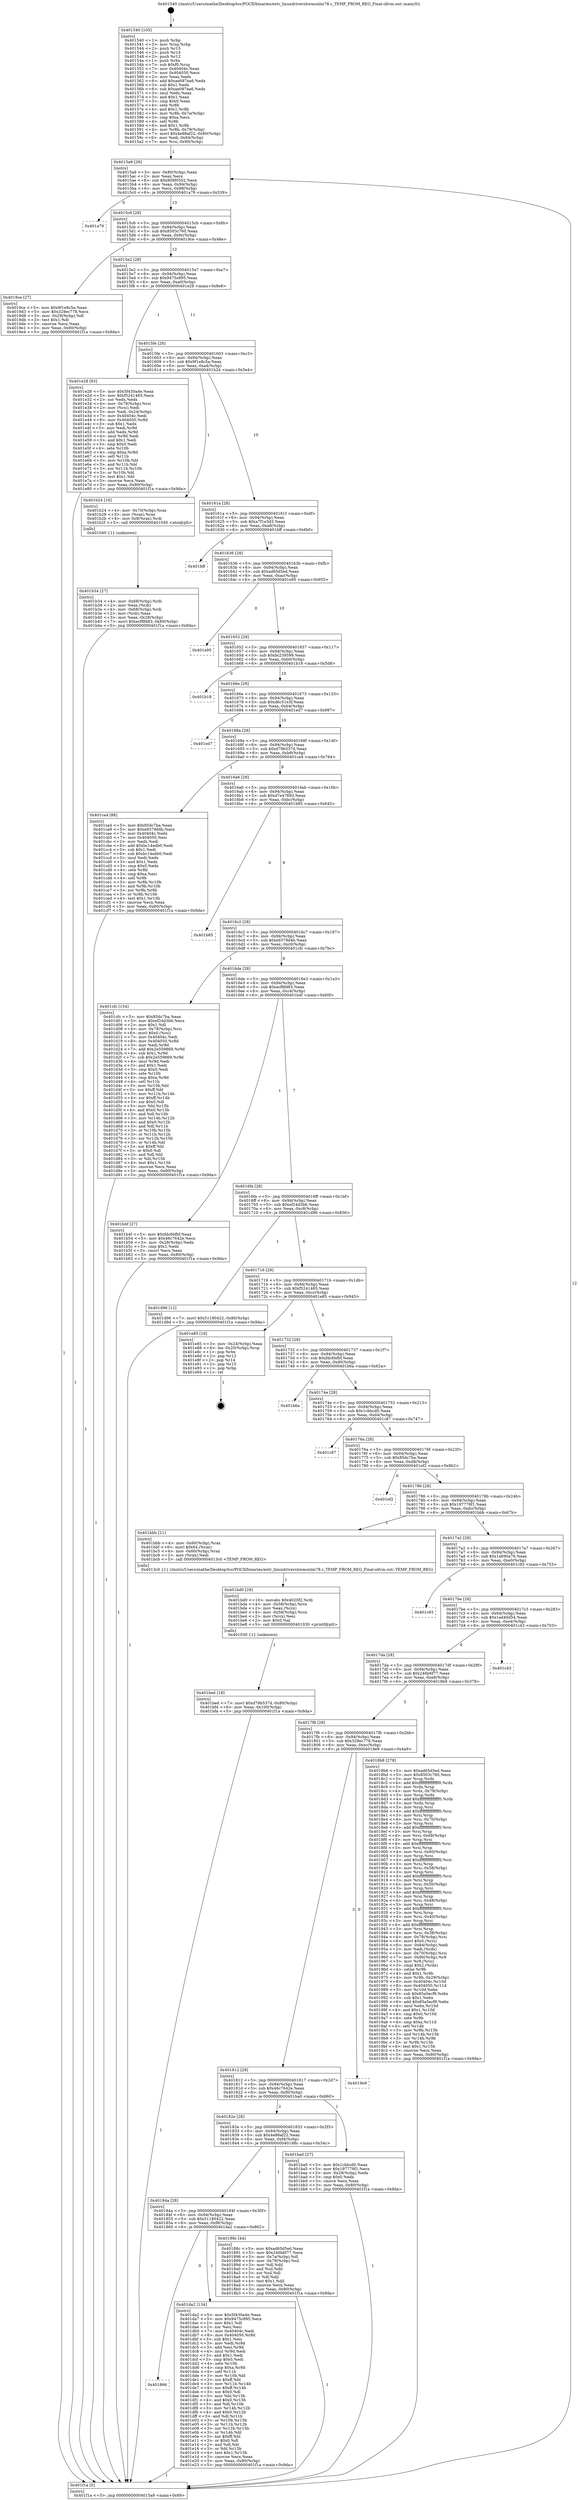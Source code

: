 digraph "0x401540" {
  label = "0x401540 (/mnt/c/Users/mathe/Desktop/tcc/POCII/binaries/extr_linuxdrivershwmonlm78.c_TEMP_FROM_REG_Final-ollvm.out::main(0))"
  labelloc = "t"
  node[shape=record]

  Entry [label="",width=0.3,height=0.3,shape=circle,fillcolor=black,style=filled]
  "0x4015a9" [label="{
     0x4015a9 [29]\l
     | [instrs]\l
     &nbsp;&nbsp;0x4015a9 \<+3\>: mov -0x80(%rbp),%eax\l
     &nbsp;&nbsp;0x4015ac \<+2\>: mov %eax,%ecx\l
     &nbsp;&nbsp;0x4015ae \<+6\>: sub $0x808f0502,%ecx\l
     &nbsp;&nbsp;0x4015b4 \<+6\>: mov %eax,-0x94(%rbp)\l
     &nbsp;&nbsp;0x4015ba \<+6\>: mov %ecx,-0x98(%rbp)\l
     &nbsp;&nbsp;0x4015c0 \<+6\>: je 0000000000401a79 \<main+0x539\>\l
  }"]
  "0x401a79" [label="{
     0x401a79\l
  }", style=dashed]
  "0x4015c6" [label="{
     0x4015c6 [28]\l
     | [instrs]\l
     &nbsp;&nbsp;0x4015c6 \<+5\>: jmp 00000000004015cb \<main+0x8b\>\l
     &nbsp;&nbsp;0x4015cb \<+6\>: mov -0x94(%rbp),%eax\l
     &nbsp;&nbsp;0x4015d1 \<+5\>: sub $0x8503c760,%eax\l
     &nbsp;&nbsp;0x4015d6 \<+6\>: mov %eax,-0x9c(%rbp)\l
     &nbsp;&nbsp;0x4015dc \<+6\>: je 00000000004019ce \<main+0x48e\>\l
  }"]
  Exit [label="",width=0.3,height=0.3,shape=circle,fillcolor=black,style=filled,peripheries=2]
  "0x4019ce" [label="{
     0x4019ce [27]\l
     | [instrs]\l
     &nbsp;&nbsp;0x4019ce \<+5\>: mov $0x9f1e8c5a,%eax\l
     &nbsp;&nbsp;0x4019d3 \<+5\>: mov $0x329ec778,%ecx\l
     &nbsp;&nbsp;0x4019d8 \<+3\>: mov -0x29(%rbp),%dl\l
     &nbsp;&nbsp;0x4019db \<+3\>: test $0x1,%dl\l
     &nbsp;&nbsp;0x4019de \<+3\>: cmovne %ecx,%eax\l
     &nbsp;&nbsp;0x4019e1 \<+3\>: mov %eax,-0x80(%rbp)\l
     &nbsp;&nbsp;0x4019e4 \<+5\>: jmp 0000000000401f1a \<main+0x9da\>\l
  }"]
  "0x4015e2" [label="{
     0x4015e2 [28]\l
     | [instrs]\l
     &nbsp;&nbsp;0x4015e2 \<+5\>: jmp 00000000004015e7 \<main+0xa7\>\l
     &nbsp;&nbsp;0x4015e7 \<+6\>: mov -0x94(%rbp),%eax\l
     &nbsp;&nbsp;0x4015ed \<+5\>: sub $0x9475c895,%eax\l
     &nbsp;&nbsp;0x4015f2 \<+6\>: mov %eax,-0xa0(%rbp)\l
     &nbsp;&nbsp;0x4015f8 \<+6\>: je 0000000000401e28 \<main+0x8e8\>\l
  }"]
  "0x401866" [label="{
     0x401866\l
  }", style=dashed]
  "0x401e28" [label="{
     0x401e28 [93]\l
     | [instrs]\l
     &nbsp;&nbsp;0x401e28 \<+5\>: mov $0x5f430a4e,%eax\l
     &nbsp;&nbsp;0x401e2d \<+5\>: mov $0xf5241465,%ecx\l
     &nbsp;&nbsp;0x401e32 \<+2\>: xor %edx,%edx\l
     &nbsp;&nbsp;0x401e34 \<+4\>: mov -0x78(%rbp),%rsi\l
     &nbsp;&nbsp;0x401e38 \<+2\>: mov (%rsi),%edi\l
     &nbsp;&nbsp;0x401e3a \<+3\>: mov %edi,-0x24(%rbp)\l
     &nbsp;&nbsp;0x401e3d \<+7\>: mov 0x40404c,%edi\l
     &nbsp;&nbsp;0x401e44 \<+8\>: mov 0x404050,%r8d\l
     &nbsp;&nbsp;0x401e4c \<+3\>: sub $0x1,%edx\l
     &nbsp;&nbsp;0x401e4f \<+3\>: mov %edi,%r9d\l
     &nbsp;&nbsp;0x401e52 \<+3\>: add %edx,%r9d\l
     &nbsp;&nbsp;0x401e55 \<+4\>: imul %r9d,%edi\l
     &nbsp;&nbsp;0x401e59 \<+3\>: and $0x1,%edi\l
     &nbsp;&nbsp;0x401e5c \<+3\>: cmp $0x0,%edi\l
     &nbsp;&nbsp;0x401e5f \<+4\>: sete %r10b\l
     &nbsp;&nbsp;0x401e63 \<+4\>: cmp $0xa,%r8d\l
     &nbsp;&nbsp;0x401e67 \<+4\>: setl %r11b\l
     &nbsp;&nbsp;0x401e6b \<+3\>: mov %r10b,%bl\l
     &nbsp;&nbsp;0x401e6e \<+3\>: and %r11b,%bl\l
     &nbsp;&nbsp;0x401e71 \<+3\>: xor %r11b,%r10b\l
     &nbsp;&nbsp;0x401e74 \<+3\>: or %r10b,%bl\l
     &nbsp;&nbsp;0x401e77 \<+3\>: test $0x1,%bl\l
     &nbsp;&nbsp;0x401e7a \<+3\>: cmovne %ecx,%eax\l
     &nbsp;&nbsp;0x401e7d \<+3\>: mov %eax,-0x80(%rbp)\l
     &nbsp;&nbsp;0x401e80 \<+5\>: jmp 0000000000401f1a \<main+0x9da\>\l
  }"]
  "0x4015fe" [label="{
     0x4015fe [28]\l
     | [instrs]\l
     &nbsp;&nbsp;0x4015fe \<+5\>: jmp 0000000000401603 \<main+0xc3\>\l
     &nbsp;&nbsp;0x401603 \<+6\>: mov -0x94(%rbp),%eax\l
     &nbsp;&nbsp;0x401609 \<+5\>: sub $0x9f1e8c5a,%eax\l
     &nbsp;&nbsp;0x40160e \<+6\>: mov %eax,-0xa4(%rbp)\l
     &nbsp;&nbsp;0x401614 \<+6\>: je 0000000000401b24 \<main+0x5e4\>\l
  }"]
  "0x401da2" [label="{
     0x401da2 [134]\l
     | [instrs]\l
     &nbsp;&nbsp;0x401da2 \<+5\>: mov $0x5f430a4e,%eax\l
     &nbsp;&nbsp;0x401da7 \<+5\>: mov $0x9475c895,%ecx\l
     &nbsp;&nbsp;0x401dac \<+2\>: mov $0x1,%dl\l
     &nbsp;&nbsp;0x401dae \<+2\>: xor %esi,%esi\l
     &nbsp;&nbsp;0x401db0 \<+7\>: mov 0x40404c,%edi\l
     &nbsp;&nbsp;0x401db7 \<+8\>: mov 0x404050,%r8d\l
     &nbsp;&nbsp;0x401dbf \<+3\>: sub $0x1,%esi\l
     &nbsp;&nbsp;0x401dc2 \<+3\>: mov %edi,%r9d\l
     &nbsp;&nbsp;0x401dc5 \<+3\>: add %esi,%r9d\l
     &nbsp;&nbsp;0x401dc8 \<+4\>: imul %r9d,%edi\l
     &nbsp;&nbsp;0x401dcc \<+3\>: and $0x1,%edi\l
     &nbsp;&nbsp;0x401dcf \<+3\>: cmp $0x0,%edi\l
     &nbsp;&nbsp;0x401dd2 \<+4\>: sete %r10b\l
     &nbsp;&nbsp;0x401dd6 \<+4\>: cmp $0xa,%r8d\l
     &nbsp;&nbsp;0x401dda \<+4\>: setl %r11b\l
     &nbsp;&nbsp;0x401dde \<+3\>: mov %r10b,%bl\l
     &nbsp;&nbsp;0x401de1 \<+3\>: xor $0xff,%bl\l
     &nbsp;&nbsp;0x401de4 \<+3\>: mov %r11b,%r14b\l
     &nbsp;&nbsp;0x401de7 \<+4\>: xor $0xff,%r14b\l
     &nbsp;&nbsp;0x401deb \<+3\>: xor $0x0,%dl\l
     &nbsp;&nbsp;0x401dee \<+3\>: mov %bl,%r15b\l
     &nbsp;&nbsp;0x401df1 \<+4\>: and $0x0,%r15b\l
     &nbsp;&nbsp;0x401df5 \<+3\>: and %dl,%r10b\l
     &nbsp;&nbsp;0x401df8 \<+3\>: mov %r14b,%r12b\l
     &nbsp;&nbsp;0x401dfb \<+4\>: and $0x0,%r12b\l
     &nbsp;&nbsp;0x401dff \<+3\>: and %dl,%r11b\l
     &nbsp;&nbsp;0x401e02 \<+3\>: or %r10b,%r15b\l
     &nbsp;&nbsp;0x401e05 \<+3\>: or %r11b,%r12b\l
     &nbsp;&nbsp;0x401e08 \<+3\>: xor %r12b,%r15b\l
     &nbsp;&nbsp;0x401e0b \<+3\>: or %r14b,%bl\l
     &nbsp;&nbsp;0x401e0e \<+3\>: xor $0xff,%bl\l
     &nbsp;&nbsp;0x401e11 \<+3\>: or $0x0,%dl\l
     &nbsp;&nbsp;0x401e14 \<+2\>: and %dl,%bl\l
     &nbsp;&nbsp;0x401e16 \<+3\>: or %bl,%r15b\l
     &nbsp;&nbsp;0x401e19 \<+4\>: test $0x1,%r15b\l
     &nbsp;&nbsp;0x401e1d \<+3\>: cmovne %ecx,%eax\l
     &nbsp;&nbsp;0x401e20 \<+3\>: mov %eax,-0x80(%rbp)\l
     &nbsp;&nbsp;0x401e23 \<+5\>: jmp 0000000000401f1a \<main+0x9da\>\l
  }"]
  "0x401b24" [label="{
     0x401b24 [16]\l
     | [instrs]\l
     &nbsp;&nbsp;0x401b24 \<+4\>: mov -0x70(%rbp),%rax\l
     &nbsp;&nbsp;0x401b28 \<+3\>: mov (%rax),%rax\l
     &nbsp;&nbsp;0x401b2b \<+4\>: mov 0x8(%rax),%rdi\l
     &nbsp;&nbsp;0x401b2f \<+5\>: call 0000000000401040 \<atoi@plt\>\l
     | [calls]\l
     &nbsp;&nbsp;0x401040 \{1\} (unknown)\l
  }"]
  "0x40161a" [label="{
     0x40161a [28]\l
     | [instrs]\l
     &nbsp;&nbsp;0x40161a \<+5\>: jmp 000000000040161f \<main+0xdf\>\l
     &nbsp;&nbsp;0x40161f \<+6\>: mov -0x94(%rbp),%eax\l
     &nbsp;&nbsp;0x401625 \<+5\>: sub $0xa7f1e3d3,%eax\l
     &nbsp;&nbsp;0x40162a \<+6\>: mov %eax,-0xa8(%rbp)\l
     &nbsp;&nbsp;0x401630 \<+6\>: je 0000000000401bff \<main+0x6bf\>\l
  }"]
  "0x401bed" [label="{
     0x401bed [18]\l
     | [instrs]\l
     &nbsp;&nbsp;0x401bed \<+7\>: movl $0xd79b537d,-0x80(%rbp)\l
     &nbsp;&nbsp;0x401bf4 \<+6\>: mov %eax,-0x100(%rbp)\l
     &nbsp;&nbsp;0x401bfa \<+5\>: jmp 0000000000401f1a \<main+0x9da\>\l
  }"]
  "0x401bff" [label="{
     0x401bff\l
  }", style=dashed]
  "0x401636" [label="{
     0x401636 [28]\l
     | [instrs]\l
     &nbsp;&nbsp;0x401636 \<+5\>: jmp 000000000040163b \<main+0xfb\>\l
     &nbsp;&nbsp;0x40163b \<+6\>: mov -0x94(%rbp),%eax\l
     &nbsp;&nbsp;0x401641 \<+5\>: sub $0xad65d5ed,%eax\l
     &nbsp;&nbsp;0x401646 \<+6\>: mov %eax,-0xac(%rbp)\l
     &nbsp;&nbsp;0x40164c \<+6\>: je 0000000000401e95 \<main+0x955\>\l
  }"]
  "0x401bd0" [label="{
     0x401bd0 [29]\l
     | [instrs]\l
     &nbsp;&nbsp;0x401bd0 \<+10\>: movabs $0x4020f2,%rdi\l
     &nbsp;&nbsp;0x401bda \<+4\>: mov -0x58(%rbp),%rcx\l
     &nbsp;&nbsp;0x401bde \<+2\>: mov %eax,(%rcx)\l
     &nbsp;&nbsp;0x401be0 \<+4\>: mov -0x58(%rbp),%rcx\l
     &nbsp;&nbsp;0x401be4 \<+2\>: mov (%rcx),%esi\l
     &nbsp;&nbsp;0x401be6 \<+2\>: mov $0x0,%al\l
     &nbsp;&nbsp;0x401be8 \<+5\>: call 0000000000401030 \<printf@plt\>\l
     | [calls]\l
     &nbsp;&nbsp;0x401030 \{1\} (unknown)\l
  }"]
  "0x401e95" [label="{
     0x401e95\l
  }", style=dashed]
  "0x401652" [label="{
     0x401652 [28]\l
     | [instrs]\l
     &nbsp;&nbsp;0x401652 \<+5\>: jmp 0000000000401657 \<main+0x117\>\l
     &nbsp;&nbsp;0x401657 \<+6\>: mov -0x94(%rbp),%eax\l
     &nbsp;&nbsp;0x40165d \<+5\>: sub $0xbc239599,%eax\l
     &nbsp;&nbsp;0x401662 \<+6\>: mov %eax,-0xb0(%rbp)\l
     &nbsp;&nbsp;0x401668 \<+6\>: je 0000000000401b18 \<main+0x5d8\>\l
  }"]
  "0x401b34" [label="{
     0x401b34 [27]\l
     | [instrs]\l
     &nbsp;&nbsp;0x401b34 \<+4\>: mov -0x68(%rbp),%rdi\l
     &nbsp;&nbsp;0x401b38 \<+2\>: mov %eax,(%rdi)\l
     &nbsp;&nbsp;0x401b3a \<+4\>: mov -0x68(%rbp),%rdi\l
     &nbsp;&nbsp;0x401b3e \<+2\>: mov (%rdi),%eax\l
     &nbsp;&nbsp;0x401b40 \<+3\>: mov %eax,-0x28(%rbp)\l
     &nbsp;&nbsp;0x401b43 \<+7\>: movl $0xecf8fd83,-0x80(%rbp)\l
     &nbsp;&nbsp;0x401b4a \<+5\>: jmp 0000000000401f1a \<main+0x9da\>\l
  }"]
  "0x401b18" [label="{
     0x401b18\l
  }", style=dashed]
  "0x40166e" [label="{
     0x40166e [28]\l
     | [instrs]\l
     &nbsp;&nbsp;0x40166e \<+5\>: jmp 0000000000401673 \<main+0x133\>\l
     &nbsp;&nbsp;0x401673 \<+6\>: mov -0x94(%rbp),%eax\l
     &nbsp;&nbsp;0x401679 \<+5\>: sub $0xd6c51e3f,%eax\l
     &nbsp;&nbsp;0x40167e \<+6\>: mov %eax,-0xb4(%rbp)\l
     &nbsp;&nbsp;0x401684 \<+6\>: je 0000000000401ed7 \<main+0x997\>\l
  }"]
  "0x401540" [label="{
     0x401540 [105]\l
     | [instrs]\l
     &nbsp;&nbsp;0x401540 \<+1\>: push %rbp\l
     &nbsp;&nbsp;0x401541 \<+3\>: mov %rsp,%rbp\l
     &nbsp;&nbsp;0x401544 \<+2\>: push %r15\l
     &nbsp;&nbsp;0x401546 \<+2\>: push %r14\l
     &nbsp;&nbsp;0x401548 \<+2\>: push %r12\l
     &nbsp;&nbsp;0x40154a \<+1\>: push %rbx\l
     &nbsp;&nbsp;0x40154b \<+7\>: sub $0xf0,%rsp\l
     &nbsp;&nbsp;0x401552 \<+7\>: mov 0x40404c,%eax\l
     &nbsp;&nbsp;0x401559 \<+7\>: mov 0x404050,%ecx\l
     &nbsp;&nbsp;0x401560 \<+2\>: mov %eax,%edx\l
     &nbsp;&nbsp;0x401562 \<+6\>: add $0xae087ea6,%edx\l
     &nbsp;&nbsp;0x401568 \<+3\>: sub $0x1,%edx\l
     &nbsp;&nbsp;0x40156b \<+6\>: sub $0xae087ea6,%edx\l
     &nbsp;&nbsp;0x401571 \<+3\>: imul %edx,%eax\l
     &nbsp;&nbsp;0x401574 \<+3\>: and $0x1,%eax\l
     &nbsp;&nbsp;0x401577 \<+3\>: cmp $0x0,%eax\l
     &nbsp;&nbsp;0x40157a \<+4\>: sete %r8b\l
     &nbsp;&nbsp;0x40157e \<+4\>: and $0x1,%r8b\l
     &nbsp;&nbsp;0x401582 \<+4\>: mov %r8b,-0x7a(%rbp)\l
     &nbsp;&nbsp;0x401586 \<+3\>: cmp $0xa,%ecx\l
     &nbsp;&nbsp;0x401589 \<+4\>: setl %r8b\l
     &nbsp;&nbsp;0x40158d \<+4\>: and $0x1,%r8b\l
     &nbsp;&nbsp;0x401591 \<+4\>: mov %r8b,-0x79(%rbp)\l
     &nbsp;&nbsp;0x401595 \<+7\>: movl $0x4e88af22,-0x80(%rbp)\l
     &nbsp;&nbsp;0x40159c \<+6\>: mov %edi,-0x84(%rbp)\l
     &nbsp;&nbsp;0x4015a2 \<+7\>: mov %rsi,-0x90(%rbp)\l
  }"]
  "0x401ed7" [label="{
     0x401ed7\l
  }", style=dashed]
  "0x40168a" [label="{
     0x40168a [28]\l
     | [instrs]\l
     &nbsp;&nbsp;0x40168a \<+5\>: jmp 000000000040168f \<main+0x14f\>\l
     &nbsp;&nbsp;0x40168f \<+6\>: mov -0x94(%rbp),%eax\l
     &nbsp;&nbsp;0x401695 \<+5\>: sub $0xd79b537d,%eax\l
     &nbsp;&nbsp;0x40169a \<+6\>: mov %eax,-0xb8(%rbp)\l
     &nbsp;&nbsp;0x4016a0 \<+6\>: je 0000000000401ca4 \<main+0x764\>\l
  }"]
  "0x401f1a" [label="{
     0x401f1a [5]\l
     | [instrs]\l
     &nbsp;&nbsp;0x401f1a \<+5\>: jmp 00000000004015a9 \<main+0x69\>\l
  }"]
  "0x401ca4" [label="{
     0x401ca4 [88]\l
     | [instrs]\l
     &nbsp;&nbsp;0x401ca4 \<+5\>: mov $0x85dc7ba,%eax\l
     &nbsp;&nbsp;0x401ca9 \<+5\>: mov $0xe9379d4b,%ecx\l
     &nbsp;&nbsp;0x401cae \<+7\>: mov 0x40404c,%edx\l
     &nbsp;&nbsp;0x401cb5 \<+7\>: mov 0x404050,%esi\l
     &nbsp;&nbsp;0x401cbc \<+2\>: mov %edx,%edi\l
     &nbsp;&nbsp;0x401cbe \<+6\>: add $0xbc14edb0,%edi\l
     &nbsp;&nbsp;0x401cc4 \<+3\>: sub $0x1,%edi\l
     &nbsp;&nbsp;0x401cc7 \<+6\>: sub $0xbc14edb0,%edi\l
     &nbsp;&nbsp;0x401ccd \<+3\>: imul %edi,%edx\l
     &nbsp;&nbsp;0x401cd0 \<+3\>: and $0x1,%edx\l
     &nbsp;&nbsp;0x401cd3 \<+3\>: cmp $0x0,%edx\l
     &nbsp;&nbsp;0x401cd6 \<+4\>: sete %r8b\l
     &nbsp;&nbsp;0x401cda \<+3\>: cmp $0xa,%esi\l
     &nbsp;&nbsp;0x401cdd \<+4\>: setl %r9b\l
     &nbsp;&nbsp;0x401ce1 \<+3\>: mov %r8b,%r10b\l
     &nbsp;&nbsp;0x401ce4 \<+3\>: and %r9b,%r10b\l
     &nbsp;&nbsp;0x401ce7 \<+3\>: xor %r9b,%r8b\l
     &nbsp;&nbsp;0x401cea \<+3\>: or %r8b,%r10b\l
     &nbsp;&nbsp;0x401ced \<+4\>: test $0x1,%r10b\l
     &nbsp;&nbsp;0x401cf1 \<+3\>: cmovne %ecx,%eax\l
     &nbsp;&nbsp;0x401cf4 \<+3\>: mov %eax,-0x80(%rbp)\l
     &nbsp;&nbsp;0x401cf7 \<+5\>: jmp 0000000000401f1a \<main+0x9da\>\l
  }"]
  "0x4016a6" [label="{
     0x4016a6 [28]\l
     | [instrs]\l
     &nbsp;&nbsp;0x4016a6 \<+5\>: jmp 00000000004016ab \<main+0x16b\>\l
     &nbsp;&nbsp;0x4016ab \<+6\>: mov -0x94(%rbp),%eax\l
     &nbsp;&nbsp;0x4016b1 \<+5\>: sub $0xd7e47693,%eax\l
     &nbsp;&nbsp;0x4016b6 \<+6\>: mov %eax,-0xbc(%rbp)\l
     &nbsp;&nbsp;0x4016bc \<+6\>: je 0000000000401b85 \<main+0x645\>\l
  }"]
  "0x40184a" [label="{
     0x40184a [28]\l
     | [instrs]\l
     &nbsp;&nbsp;0x40184a \<+5\>: jmp 000000000040184f \<main+0x30f\>\l
     &nbsp;&nbsp;0x40184f \<+6\>: mov -0x94(%rbp),%eax\l
     &nbsp;&nbsp;0x401855 \<+5\>: sub $0x51180422,%eax\l
     &nbsp;&nbsp;0x40185a \<+6\>: mov %eax,-0xf8(%rbp)\l
     &nbsp;&nbsp;0x401860 \<+6\>: je 0000000000401da2 \<main+0x862\>\l
  }"]
  "0x401b85" [label="{
     0x401b85\l
  }", style=dashed]
  "0x4016c2" [label="{
     0x4016c2 [28]\l
     | [instrs]\l
     &nbsp;&nbsp;0x4016c2 \<+5\>: jmp 00000000004016c7 \<main+0x187\>\l
     &nbsp;&nbsp;0x4016c7 \<+6\>: mov -0x94(%rbp),%eax\l
     &nbsp;&nbsp;0x4016cd \<+5\>: sub $0xe9379d4b,%eax\l
     &nbsp;&nbsp;0x4016d2 \<+6\>: mov %eax,-0xc0(%rbp)\l
     &nbsp;&nbsp;0x4016d8 \<+6\>: je 0000000000401cfc \<main+0x7bc\>\l
  }"]
  "0x40188c" [label="{
     0x40188c [44]\l
     | [instrs]\l
     &nbsp;&nbsp;0x40188c \<+5\>: mov $0xad65d5ed,%eax\l
     &nbsp;&nbsp;0x401891 \<+5\>: mov $0x246b6f77,%ecx\l
     &nbsp;&nbsp;0x401896 \<+3\>: mov -0x7a(%rbp),%dl\l
     &nbsp;&nbsp;0x401899 \<+4\>: mov -0x79(%rbp),%sil\l
     &nbsp;&nbsp;0x40189d \<+3\>: mov %dl,%dil\l
     &nbsp;&nbsp;0x4018a0 \<+3\>: and %sil,%dil\l
     &nbsp;&nbsp;0x4018a3 \<+3\>: xor %sil,%dl\l
     &nbsp;&nbsp;0x4018a6 \<+3\>: or %dl,%dil\l
     &nbsp;&nbsp;0x4018a9 \<+4\>: test $0x1,%dil\l
     &nbsp;&nbsp;0x4018ad \<+3\>: cmovne %ecx,%eax\l
     &nbsp;&nbsp;0x4018b0 \<+3\>: mov %eax,-0x80(%rbp)\l
     &nbsp;&nbsp;0x4018b3 \<+5\>: jmp 0000000000401f1a \<main+0x9da\>\l
  }"]
  "0x401cfc" [label="{
     0x401cfc [154]\l
     | [instrs]\l
     &nbsp;&nbsp;0x401cfc \<+5\>: mov $0x85dc7ba,%eax\l
     &nbsp;&nbsp;0x401d01 \<+5\>: mov $0xef24d3b6,%ecx\l
     &nbsp;&nbsp;0x401d06 \<+2\>: mov $0x1,%dl\l
     &nbsp;&nbsp;0x401d08 \<+4\>: mov -0x78(%rbp),%rsi\l
     &nbsp;&nbsp;0x401d0c \<+6\>: movl $0x0,(%rsi)\l
     &nbsp;&nbsp;0x401d12 \<+7\>: mov 0x40404c,%edi\l
     &nbsp;&nbsp;0x401d19 \<+8\>: mov 0x404050,%r8d\l
     &nbsp;&nbsp;0x401d21 \<+3\>: mov %edi,%r9d\l
     &nbsp;&nbsp;0x401d24 \<+7\>: add $0x2e559869,%r9d\l
     &nbsp;&nbsp;0x401d2b \<+4\>: sub $0x1,%r9d\l
     &nbsp;&nbsp;0x401d2f \<+7\>: sub $0x2e559869,%r9d\l
     &nbsp;&nbsp;0x401d36 \<+4\>: imul %r9d,%edi\l
     &nbsp;&nbsp;0x401d3a \<+3\>: and $0x1,%edi\l
     &nbsp;&nbsp;0x401d3d \<+3\>: cmp $0x0,%edi\l
     &nbsp;&nbsp;0x401d40 \<+4\>: sete %r10b\l
     &nbsp;&nbsp;0x401d44 \<+4\>: cmp $0xa,%r8d\l
     &nbsp;&nbsp;0x401d48 \<+4\>: setl %r11b\l
     &nbsp;&nbsp;0x401d4c \<+3\>: mov %r10b,%bl\l
     &nbsp;&nbsp;0x401d4f \<+3\>: xor $0xff,%bl\l
     &nbsp;&nbsp;0x401d52 \<+3\>: mov %r11b,%r14b\l
     &nbsp;&nbsp;0x401d55 \<+4\>: xor $0xff,%r14b\l
     &nbsp;&nbsp;0x401d59 \<+3\>: xor $0x0,%dl\l
     &nbsp;&nbsp;0x401d5c \<+3\>: mov %bl,%r15b\l
     &nbsp;&nbsp;0x401d5f \<+4\>: and $0x0,%r15b\l
     &nbsp;&nbsp;0x401d63 \<+3\>: and %dl,%r10b\l
     &nbsp;&nbsp;0x401d66 \<+3\>: mov %r14b,%r12b\l
     &nbsp;&nbsp;0x401d69 \<+4\>: and $0x0,%r12b\l
     &nbsp;&nbsp;0x401d6d \<+3\>: and %dl,%r11b\l
     &nbsp;&nbsp;0x401d70 \<+3\>: or %r10b,%r15b\l
     &nbsp;&nbsp;0x401d73 \<+3\>: or %r11b,%r12b\l
     &nbsp;&nbsp;0x401d76 \<+3\>: xor %r12b,%r15b\l
     &nbsp;&nbsp;0x401d79 \<+3\>: or %r14b,%bl\l
     &nbsp;&nbsp;0x401d7c \<+3\>: xor $0xff,%bl\l
     &nbsp;&nbsp;0x401d7f \<+3\>: or $0x0,%dl\l
     &nbsp;&nbsp;0x401d82 \<+2\>: and %dl,%bl\l
     &nbsp;&nbsp;0x401d84 \<+3\>: or %bl,%r15b\l
     &nbsp;&nbsp;0x401d87 \<+4\>: test $0x1,%r15b\l
     &nbsp;&nbsp;0x401d8b \<+3\>: cmovne %ecx,%eax\l
     &nbsp;&nbsp;0x401d8e \<+3\>: mov %eax,-0x80(%rbp)\l
     &nbsp;&nbsp;0x401d91 \<+5\>: jmp 0000000000401f1a \<main+0x9da\>\l
  }"]
  "0x4016de" [label="{
     0x4016de [28]\l
     | [instrs]\l
     &nbsp;&nbsp;0x4016de \<+5\>: jmp 00000000004016e3 \<main+0x1a3\>\l
     &nbsp;&nbsp;0x4016e3 \<+6\>: mov -0x94(%rbp),%eax\l
     &nbsp;&nbsp;0x4016e9 \<+5\>: sub $0xecf8fd83,%eax\l
     &nbsp;&nbsp;0x4016ee \<+6\>: mov %eax,-0xc4(%rbp)\l
     &nbsp;&nbsp;0x4016f4 \<+6\>: je 0000000000401b4f \<main+0x60f\>\l
  }"]
  "0x40182e" [label="{
     0x40182e [28]\l
     | [instrs]\l
     &nbsp;&nbsp;0x40182e \<+5\>: jmp 0000000000401833 \<main+0x2f3\>\l
     &nbsp;&nbsp;0x401833 \<+6\>: mov -0x94(%rbp),%eax\l
     &nbsp;&nbsp;0x401839 \<+5\>: sub $0x4e88af22,%eax\l
     &nbsp;&nbsp;0x40183e \<+6\>: mov %eax,-0xf4(%rbp)\l
     &nbsp;&nbsp;0x401844 \<+6\>: je 000000000040188c \<main+0x34c\>\l
  }"]
  "0x401b4f" [label="{
     0x401b4f [27]\l
     | [instrs]\l
     &nbsp;&nbsp;0x401b4f \<+5\>: mov $0xfdc6bfbf,%eax\l
     &nbsp;&nbsp;0x401b54 \<+5\>: mov $0x46c7642e,%ecx\l
     &nbsp;&nbsp;0x401b59 \<+3\>: mov -0x28(%rbp),%edx\l
     &nbsp;&nbsp;0x401b5c \<+3\>: cmp $0x1,%edx\l
     &nbsp;&nbsp;0x401b5f \<+3\>: cmovl %ecx,%eax\l
     &nbsp;&nbsp;0x401b62 \<+3\>: mov %eax,-0x80(%rbp)\l
     &nbsp;&nbsp;0x401b65 \<+5\>: jmp 0000000000401f1a \<main+0x9da\>\l
  }"]
  "0x4016fa" [label="{
     0x4016fa [28]\l
     | [instrs]\l
     &nbsp;&nbsp;0x4016fa \<+5\>: jmp 00000000004016ff \<main+0x1bf\>\l
     &nbsp;&nbsp;0x4016ff \<+6\>: mov -0x94(%rbp),%eax\l
     &nbsp;&nbsp;0x401705 \<+5\>: sub $0xef24d3b6,%eax\l
     &nbsp;&nbsp;0x40170a \<+6\>: mov %eax,-0xc8(%rbp)\l
     &nbsp;&nbsp;0x401710 \<+6\>: je 0000000000401d96 \<main+0x856\>\l
  }"]
  "0x401ba0" [label="{
     0x401ba0 [27]\l
     | [instrs]\l
     &nbsp;&nbsp;0x401ba0 \<+5\>: mov $0x1cbbcd0,%eax\l
     &nbsp;&nbsp;0x401ba5 \<+5\>: mov $0x197778f1,%ecx\l
     &nbsp;&nbsp;0x401baa \<+3\>: mov -0x28(%rbp),%edx\l
     &nbsp;&nbsp;0x401bad \<+3\>: cmp $0x0,%edx\l
     &nbsp;&nbsp;0x401bb0 \<+3\>: cmove %ecx,%eax\l
     &nbsp;&nbsp;0x401bb3 \<+3\>: mov %eax,-0x80(%rbp)\l
     &nbsp;&nbsp;0x401bb6 \<+5\>: jmp 0000000000401f1a \<main+0x9da\>\l
  }"]
  "0x401d96" [label="{
     0x401d96 [12]\l
     | [instrs]\l
     &nbsp;&nbsp;0x401d96 \<+7\>: movl $0x51180422,-0x80(%rbp)\l
     &nbsp;&nbsp;0x401d9d \<+5\>: jmp 0000000000401f1a \<main+0x9da\>\l
  }"]
  "0x401716" [label="{
     0x401716 [28]\l
     | [instrs]\l
     &nbsp;&nbsp;0x401716 \<+5\>: jmp 000000000040171b \<main+0x1db\>\l
     &nbsp;&nbsp;0x40171b \<+6\>: mov -0x94(%rbp),%eax\l
     &nbsp;&nbsp;0x401721 \<+5\>: sub $0xf5241465,%eax\l
     &nbsp;&nbsp;0x401726 \<+6\>: mov %eax,-0xcc(%rbp)\l
     &nbsp;&nbsp;0x40172c \<+6\>: je 0000000000401e85 \<main+0x945\>\l
  }"]
  "0x401812" [label="{
     0x401812 [28]\l
     | [instrs]\l
     &nbsp;&nbsp;0x401812 \<+5\>: jmp 0000000000401817 \<main+0x2d7\>\l
     &nbsp;&nbsp;0x401817 \<+6\>: mov -0x94(%rbp),%eax\l
     &nbsp;&nbsp;0x40181d \<+5\>: sub $0x46c7642e,%eax\l
     &nbsp;&nbsp;0x401822 \<+6\>: mov %eax,-0xf0(%rbp)\l
     &nbsp;&nbsp;0x401828 \<+6\>: je 0000000000401ba0 \<main+0x660\>\l
  }"]
  "0x401e85" [label="{
     0x401e85 [16]\l
     | [instrs]\l
     &nbsp;&nbsp;0x401e85 \<+3\>: mov -0x24(%rbp),%eax\l
     &nbsp;&nbsp;0x401e88 \<+4\>: lea -0x20(%rbp),%rsp\l
     &nbsp;&nbsp;0x401e8c \<+1\>: pop %rbx\l
     &nbsp;&nbsp;0x401e8d \<+2\>: pop %r12\l
     &nbsp;&nbsp;0x401e8f \<+2\>: pop %r14\l
     &nbsp;&nbsp;0x401e91 \<+2\>: pop %r15\l
     &nbsp;&nbsp;0x401e93 \<+1\>: pop %rbp\l
     &nbsp;&nbsp;0x401e94 \<+1\>: ret\l
  }"]
  "0x401732" [label="{
     0x401732 [28]\l
     | [instrs]\l
     &nbsp;&nbsp;0x401732 \<+5\>: jmp 0000000000401737 \<main+0x1f7\>\l
     &nbsp;&nbsp;0x401737 \<+6\>: mov -0x94(%rbp),%eax\l
     &nbsp;&nbsp;0x40173d \<+5\>: sub $0xfdc6bfbf,%eax\l
     &nbsp;&nbsp;0x401742 \<+6\>: mov %eax,-0xd0(%rbp)\l
     &nbsp;&nbsp;0x401748 \<+6\>: je 0000000000401b6a \<main+0x62a\>\l
  }"]
  "0x4019e9" [label="{
     0x4019e9\l
  }", style=dashed]
  "0x401b6a" [label="{
     0x401b6a\l
  }", style=dashed]
  "0x40174e" [label="{
     0x40174e [28]\l
     | [instrs]\l
     &nbsp;&nbsp;0x40174e \<+5\>: jmp 0000000000401753 \<main+0x213\>\l
     &nbsp;&nbsp;0x401753 \<+6\>: mov -0x94(%rbp),%eax\l
     &nbsp;&nbsp;0x401759 \<+5\>: sub $0x1cbbcd0,%eax\l
     &nbsp;&nbsp;0x40175e \<+6\>: mov %eax,-0xd4(%rbp)\l
     &nbsp;&nbsp;0x401764 \<+6\>: je 0000000000401c87 \<main+0x747\>\l
  }"]
  "0x4017f6" [label="{
     0x4017f6 [28]\l
     | [instrs]\l
     &nbsp;&nbsp;0x4017f6 \<+5\>: jmp 00000000004017fb \<main+0x2bb\>\l
     &nbsp;&nbsp;0x4017fb \<+6\>: mov -0x94(%rbp),%eax\l
     &nbsp;&nbsp;0x401801 \<+5\>: sub $0x329ec778,%eax\l
     &nbsp;&nbsp;0x401806 \<+6\>: mov %eax,-0xec(%rbp)\l
     &nbsp;&nbsp;0x40180c \<+6\>: je 00000000004019e9 \<main+0x4a9\>\l
  }"]
  "0x401c87" [label="{
     0x401c87\l
  }", style=dashed]
  "0x40176a" [label="{
     0x40176a [28]\l
     | [instrs]\l
     &nbsp;&nbsp;0x40176a \<+5\>: jmp 000000000040176f \<main+0x22f\>\l
     &nbsp;&nbsp;0x40176f \<+6\>: mov -0x94(%rbp),%eax\l
     &nbsp;&nbsp;0x401775 \<+5\>: sub $0x85dc7ba,%eax\l
     &nbsp;&nbsp;0x40177a \<+6\>: mov %eax,-0xd8(%rbp)\l
     &nbsp;&nbsp;0x401780 \<+6\>: je 0000000000401ef2 \<main+0x9b2\>\l
  }"]
  "0x4018b8" [label="{
     0x4018b8 [278]\l
     | [instrs]\l
     &nbsp;&nbsp;0x4018b8 \<+5\>: mov $0xad65d5ed,%eax\l
     &nbsp;&nbsp;0x4018bd \<+5\>: mov $0x8503c760,%ecx\l
     &nbsp;&nbsp;0x4018c2 \<+3\>: mov %rsp,%rdx\l
     &nbsp;&nbsp;0x4018c5 \<+4\>: add $0xfffffffffffffff0,%rdx\l
     &nbsp;&nbsp;0x4018c9 \<+3\>: mov %rdx,%rsp\l
     &nbsp;&nbsp;0x4018cc \<+4\>: mov %rdx,-0x78(%rbp)\l
     &nbsp;&nbsp;0x4018d0 \<+3\>: mov %rsp,%rdx\l
     &nbsp;&nbsp;0x4018d3 \<+4\>: add $0xfffffffffffffff0,%rdx\l
     &nbsp;&nbsp;0x4018d7 \<+3\>: mov %rdx,%rsp\l
     &nbsp;&nbsp;0x4018da \<+3\>: mov %rsp,%rsi\l
     &nbsp;&nbsp;0x4018dd \<+4\>: add $0xfffffffffffffff0,%rsi\l
     &nbsp;&nbsp;0x4018e1 \<+3\>: mov %rsi,%rsp\l
     &nbsp;&nbsp;0x4018e4 \<+4\>: mov %rsi,-0x70(%rbp)\l
     &nbsp;&nbsp;0x4018e8 \<+3\>: mov %rsp,%rsi\l
     &nbsp;&nbsp;0x4018eb \<+4\>: add $0xfffffffffffffff0,%rsi\l
     &nbsp;&nbsp;0x4018ef \<+3\>: mov %rsi,%rsp\l
     &nbsp;&nbsp;0x4018f2 \<+4\>: mov %rsi,-0x68(%rbp)\l
     &nbsp;&nbsp;0x4018f6 \<+3\>: mov %rsp,%rsi\l
     &nbsp;&nbsp;0x4018f9 \<+4\>: add $0xfffffffffffffff0,%rsi\l
     &nbsp;&nbsp;0x4018fd \<+3\>: mov %rsi,%rsp\l
     &nbsp;&nbsp;0x401900 \<+4\>: mov %rsi,-0x60(%rbp)\l
     &nbsp;&nbsp;0x401904 \<+3\>: mov %rsp,%rsi\l
     &nbsp;&nbsp;0x401907 \<+4\>: add $0xfffffffffffffff0,%rsi\l
     &nbsp;&nbsp;0x40190b \<+3\>: mov %rsi,%rsp\l
     &nbsp;&nbsp;0x40190e \<+4\>: mov %rsi,-0x58(%rbp)\l
     &nbsp;&nbsp;0x401912 \<+3\>: mov %rsp,%rsi\l
     &nbsp;&nbsp;0x401915 \<+4\>: add $0xfffffffffffffff0,%rsi\l
     &nbsp;&nbsp;0x401919 \<+3\>: mov %rsi,%rsp\l
     &nbsp;&nbsp;0x40191c \<+4\>: mov %rsi,-0x50(%rbp)\l
     &nbsp;&nbsp;0x401920 \<+3\>: mov %rsp,%rsi\l
     &nbsp;&nbsp;0x401923 \<+4\>: add $0xfffffffffffffff0,%rsi\l
     &nbsp;&nbsp;0x401927 \<+3\>: mov %rsi,%rsp\l
     &nbsp;&nbsp;0x40192a \<+4\>: mov %rsi,-0x48(%rbp)\l
     &nbsp;&nbsp;0x40192e \<+3\>: mov %rsp,%rsi\l
     &nbsp;&nbsp;0x401931 \<+4\>: add $0xfffffffffffffff0,%rsi\l
     &nbsp;&nbsp;0x401935 \<+3\>: mov %rsi,%rsp\l
     &nbsp;&nbsp;0x401938 \<+4\>: mov %rsi,-0x40(%rbp)\l
     &nbsp;&nbsp;0x40193c \<+3\>: mov %rsp,%rsi\l
     &nbsp;&nbsp;0x40193f \<+4\>: add $0xfffffffffffffff0,%rsi\l
     &nbsp;&nbsp;0x401943 \<+3\>: mov %rsi,%rsp\l
     &nbsp;&nbsp;0x401946 \<+4\>: mov %rsi,-0x38(%rbp)\l
     &nbsp;&nbsp;0x40194a \<+4\>: mov -0x78(%rbp),%rsi\l
     &nbsp;&nbsp;0x40194e \<+6\>: movl $0x0,(%rsi)\l
     &nbsp;&nbsp;0x401954 \<+6\>: mov -0x84(%rbp),%edi\l
     &nbsp;&nbsp;0x40195a \<+2\>: mov %edi,(%rdx)\l
     &nbsp;&nbsp;0x40195c \<+4\>: mov -0x70(%rbp),%rsi\l
     &nbsp;&nbsp;0x401960 \<+7\>: mov -0x90(%rbp),%r8\l
     &nbsp;&nbsp;0x401967 \<+3\>: mov %r8,(%rsi)\l
     &nbsp;&nbsp;0x40196a \<+3\>: cmpl $0x2,(%rdx)\l
     &nbsp;&nbsp;0x40196d \<+4\>: setne %r9b\l
     &nbsp;&nbsp;0x401971 \<+4\>: and $0x1,%r9b\l
     &nbsp;&nbsp;0x401975 \<+4\>: mov %r9b,-0x29(%rbp)\l
     &nbsp;&nbsp;0x401979 \<+8\>: mov 0x40404c,%r10d\l
     &nbsp;&nbsp;0x401981 \<+8\>: mov 0x404050,%r11d\l
     &nbsp;&nbsp;0x401989 \<+3\>: mov %r10d,%ebx\l
     &nbsp;&nbsp;0x40198c \<+6\>: sub $0x85a5ecf9,%ebx\l
     &nbsp;&nbsp;0x401992 \<+3\>: sub $0x1,%ebx\l
     &nbsp;&nbsp;0x401995 \<+6\>: add $0x85a5ecf9,%ebx\l
     &nbsp;&nbsp;0x40199b \<+4\>: imul %ebx,%r10d\l
     &nbsp;&nbsp;0x40199f \<+4\>: and $0x1,%r10d\l
     &nbsp;&nbsp;0x4019a3 \<+4\>: cmp $0x0,%r10d\l
     &nbsp;&nbsp;0x4019a7 \<+4\>: sete %r9b\l
     &nbsp;&nbsp;0x4019ab \<+4\>: cmp $0xa,%r11d\l
     &nbsp;&nbsp;0x4019af \<+4\>: setl %r14b\l
     &nbsp;&nbsp;0x4019b3 \<+3\>: mov %r9b,%r15b\l
     &nbsp;&nbsp;0x4019b6 \<+3\>: and %r14b,%r15b\l
     &nbsp;&nbsp;0x4019b9 \<+3\>: xor %r14b,%r9b\l
     &nbsp;&nbsp;0x4019bc \<+3\>: or %r9b,%r15b\l
     &nbsp;&nbsp;0x4019bf \<+4\>: test $0x1,%r15b\l
     &nbsp;&nbsp;0x4019c3 \<+3\>: cmovne %ecx,%eax\l
     &nbsp;&nbsp;0x4019c6 \<+3\>: mov %eax,-0x80(%rbp)\l
     &nbsp;&nbsp;0x4019c9 \<+5\>: jmp 0000000000401f1a \<main+0x9da\>\l
  }"]
  "0x401ef2" [label="{
     0x401ef2\l
  }", style=dashed]
  "0x401786" [label="{
     0x401786 [28]\l
     | [instrs]\l
     &nbsp;&nbsp;0x401786 \<+5\>: jmp 000000000040178b \<main+0x24b\>\l
     &nbsp;&nbsp;0x40178b \<+6\>: mov -0x94(%rbp),%eax\l
     &nbsp;&nbsp;0x401791 \<+5\>: sub $0x197778f1,%eax\l
     &nbsp;&nbsp;0x401796 \<+6\>: mov %eax,-0xdc(%rbp)\l
     &nbsp;&nbsp;0x40179c \<+6\>: je 0000000000401bbb \<main+0x67b\>\l
  }"]
  "0x4017da" [label="{
     0x4017da [28]\l
     | [instrs]\l
     &nbsp;&nbsp;0x4017da \<+5\>: jmp 00000000004017df \<main+0x29f\>\l
     &nbsp;&nbsp;0x4017df \<+6\>: mov -0x94(%rbp),%eax\l
     &nbsp;&nbsp;0x4017e5 \<+5\>: sub $0x246b6f77,%eax\l
     &nbsp;&nbsp;0x4017ea \<+6\>: mov %eax,-0xe8(%rbp)\l
     &nbsp;&nbsp;0x4017f0 \<+6\>: je 00000000004018b8 \<main+0x378\>\l
  }"]
  "0x401bbb" [label="{
     0x401bbb [21]\l
     | [instrs]\l
     &nbsp;&nbsp;0x401bbb \<+4\>: mov -0x60(%rbp),%rax\l
     &nbsp;&nbsp;0x401bbf \<+6\>: movl $0x64,(%rax)\l
     &nbsp;&nbsp;0x401bc5 \<+4\>: mov -0x60(%rbp),%rax\l
     &nbsp;&nbsp;0x401bc9 \<+2\>: mov (%rax),%edi\l
     &nbsp;&nbsp;0x401bcb \<+5\>: call 00000000004013c0 \<TEMP_FROM_REG\>\l
     | [calls]\l
     &nbsp;&nbsp;0x4013c0 \{1\} (/mnt/c/Users/mathe/Desktop/tcc/POCII/binaries/extr_linuxdrivershwmonlm78.c_TEMP_FROM_REG_Final-ollvm.out::TEMP_FROM_REG)\l
  }"]
  "0x4017a2" [label="{
     0x4017a2 [28]\l
     | [instrs]\l
     &nbsp;&nbsp;0x4017a2 \<+5\>: jmp 00000000004017a7 \<main+0x267\>\l
     &nbsp;&nbsp;0x4017a7 \<+6\>: mov -0x94(%rbp),%eax\l
     &nbsp;&nbsp;0x4017ad \<+5\>: sub $0x1a690a76,%eax\l
     &nbsp;&nbsp;0x4017b2 \<+6\>: mov %eax,-0xe0(%rbp)\l
     &nbsp;&nbsp;0x4017b8 \<+6\>: je 0000000000401c93 \<main+0x753\>\l
  }"]
  "0x401c43" [label="{
     0x401c43\l
  }", style=dashed]
  "0x401c93" [label="{
     0x401c93\l
  }", style=dashed]
  "0x4017be" [label="{
     0x4017be [28]\l
     | [instrs]\l
     &nbsp;&nbsp;0x4017be \<+5\>: jmp 00000000004017c3 \<main+0x283\>\l
     &nbsp;&nbsp;0x4017c3 \<+6\>: mov -0x94(%rbp),%eax\l
     &nbsp;&nbsp;0x4017c9 \<+5\>: sub $0x1ad40d54,%eax\l
     &nbsp;&nbsp;0x4017ce \<+6\>: mov %eax,-0xe4(%rbp)\l
     &nbsp;&nbsp;0x4017d4 \<+6\>: je 0000000000401c43 \<main+0x703\>\l
  }"]
  Entry -> "0x401540" [label=" 1"]
  "0x4015a9" -> "0x401a79" [label=" 0"]
  "0x4015a9" -> "0x4015c6" [label=" 13"]
  "0x401e85" -> Exit [label=" 1"]
  "0x4015c6" -> "0x4019ce" [label=" 1"]
  "0x4015c6" -> "0x4015e2" [label=" 12"]
  "0x401e28" -> "0x401f1a" [label=" 1"]
  "0x4015e2" -> "0x401e28" [label=" 1"]
  "0x4015e2" -> "0x4015fe" [label=" 11"]
  "0x401da2" -> "0x401f1a" [label=" 1"]
  "0x4015fe" -> "0x401b24" [label=" 1"]
  "0x4015fe" -> "0x40161a" [label=" 10"]
  "0x40184a" -> "0x401866" [label=" 0"]
  "0x40161a" -> "0x401bff" [label=" 0"]
  "0x40161a" -> "0x401636" [label=" 10"]
  "0x40184a" -> "0x401da2" [label=" 1"]
  "0x401636" -> "0x401e95" [label=" 0"]
  "0x401636" -> "0x401652" [label=" 10"]
  "0x401d96" -> "0x401f1a" [label=" 1"]
  "0x401652" -> "0x401b18" [label=" 0"]
  "0x401652" -> "0x40166e" [label=" 10"]
  "0x401cfc" -> "0x401f1a" [label=" 1"]
  "0x40166e" -> "0x401ed7" [label=" 0"]
  "0x40166e" -> "0x40168a" [label=" 10"]
  "0x401bed" -> "0x401f1a" [label=" 1"]
  "0x40168a" -> "0x401ca4" [label=" 1"]
  "0x40168a" -> "0x4016a6" [label=" 9"]
  "0x401bd0" -> "0x401bed" [label=" 1"]
  "0x4016a6" -> "0x401b85" [label=" 0"]
  "0x4016a6" -> "0x4016c2" [label=" 9"]
  "0x401bbb" -> "0x401bd0" [label=" 1"]
  "0x4016c2" -> "0x401cfc" [label=" 1"]
  "0x4016c2" -> "0x4016de" [label=" 8"]
  "0x401ba0" -> "0x401f1a" [label=" 1"]
  "0x4016de" -> "0x401b4f" [label=" 1"]
  "0x4016de" -> "0x4016fa" [label=" 7"]
  "0x401b34" -> "0x401f1a" [label=" 1"]
  "0x4016fa" -> "0x401d96" [label=" 1"]
  "0x4016fa" -> "0x401716" [label=" 6"]
  "0x401b24" -> "0x401b34" [label=" 1"]
  "0x401716" -> "0x401e85" [label=" 1"]
  "0x401716" -> "0x401732" [label=" 5"]
  "0x4018b8" -> "0x401f1a" [label=" 1"]
  "0x401732" -> "0x401b6a" [label=" 0"]
  "0x401732" -> "0x40174e" [label=" 5"]
  "0x401ca4" -> "0x401f1a" [label=" 1"]
  "0x40174e" -> "0x401c87" [label=" 0"]
  "0x40174e" -> "0x40176a" [label=" 5"]
  "0x401540" -> "0x4015a9" [label=" 1"]
  "0x40176a" -> "0x401ef2" [label=" 0"]
  "0x40176a" -> "0x401786" [label=" 5"]
  "0x40188c" -> "0x401f1a" [label=" 1"]
  "0x401786" -> "0x401bbb" [label=" 1"]
  "0x401786" -> "0x4017a2" [label=" 4"]
  "0x40182e" -> "0x40188c" [label=" 1"]
  "0x4017a2" -> "0x401c93" [label=" 0"]
  "0x4017a2" -> "0x4017be" [label=" 4"]
  "0x401b4f" -> "0x401f1a" [label=" 1"]
  "0x4017be" -> "0x401c43" [label=" 0"]
  "0x4017be" -> "0x4017da" [label=" 4"]
  "0x40182e" -> "0x40184a" [label=" 1"]
  "0x4017da" -> "0x4018b8" [label=" 1"]
  "0x4017da" -> "0x4017f6" [label=" 3"]
  "0x401f1a" -> "0x4015a9" [label=" 12"]
  "0x4017f6" -> "0x4019e9" [label=" 0"]
  "0x4017f6" -> "0x401812" [label=" 3"]
  "0x4019ce" -> "0x401f1a" [label=" 1"]
  "0x401812" -> "0x401ba0" [label=" 1"]
  "0x401812" -> "0x40182e" [label=" 2"]
}
